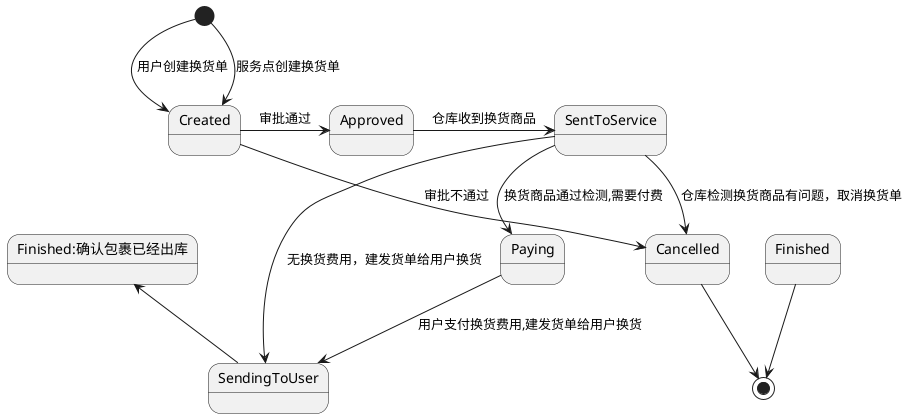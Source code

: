 @startuml

[*] --> Created :用户创建换货单
[*] --> Created :服务点创建换货单
Created -right-> Approved :审批通过
Created --> Cancelled :审批不通过
Approved -right-> SentToService: 仓库收到换货商品
SentToService --> Cancelled: 仓库检测换货商品有问题，取消换货单
SentToService --> Paying  :换货商品通过检测,需要付费
SentToService --> SendingToUser :无换货费用，建发货单给用户换货
Paying --> SendingToUser :用户支付换货费用,建发货单给用户换货
SendingToUser -up->Finished:确认包裹已经出库

Cancelled -->[*]
Finished -->[*]
@enduml
